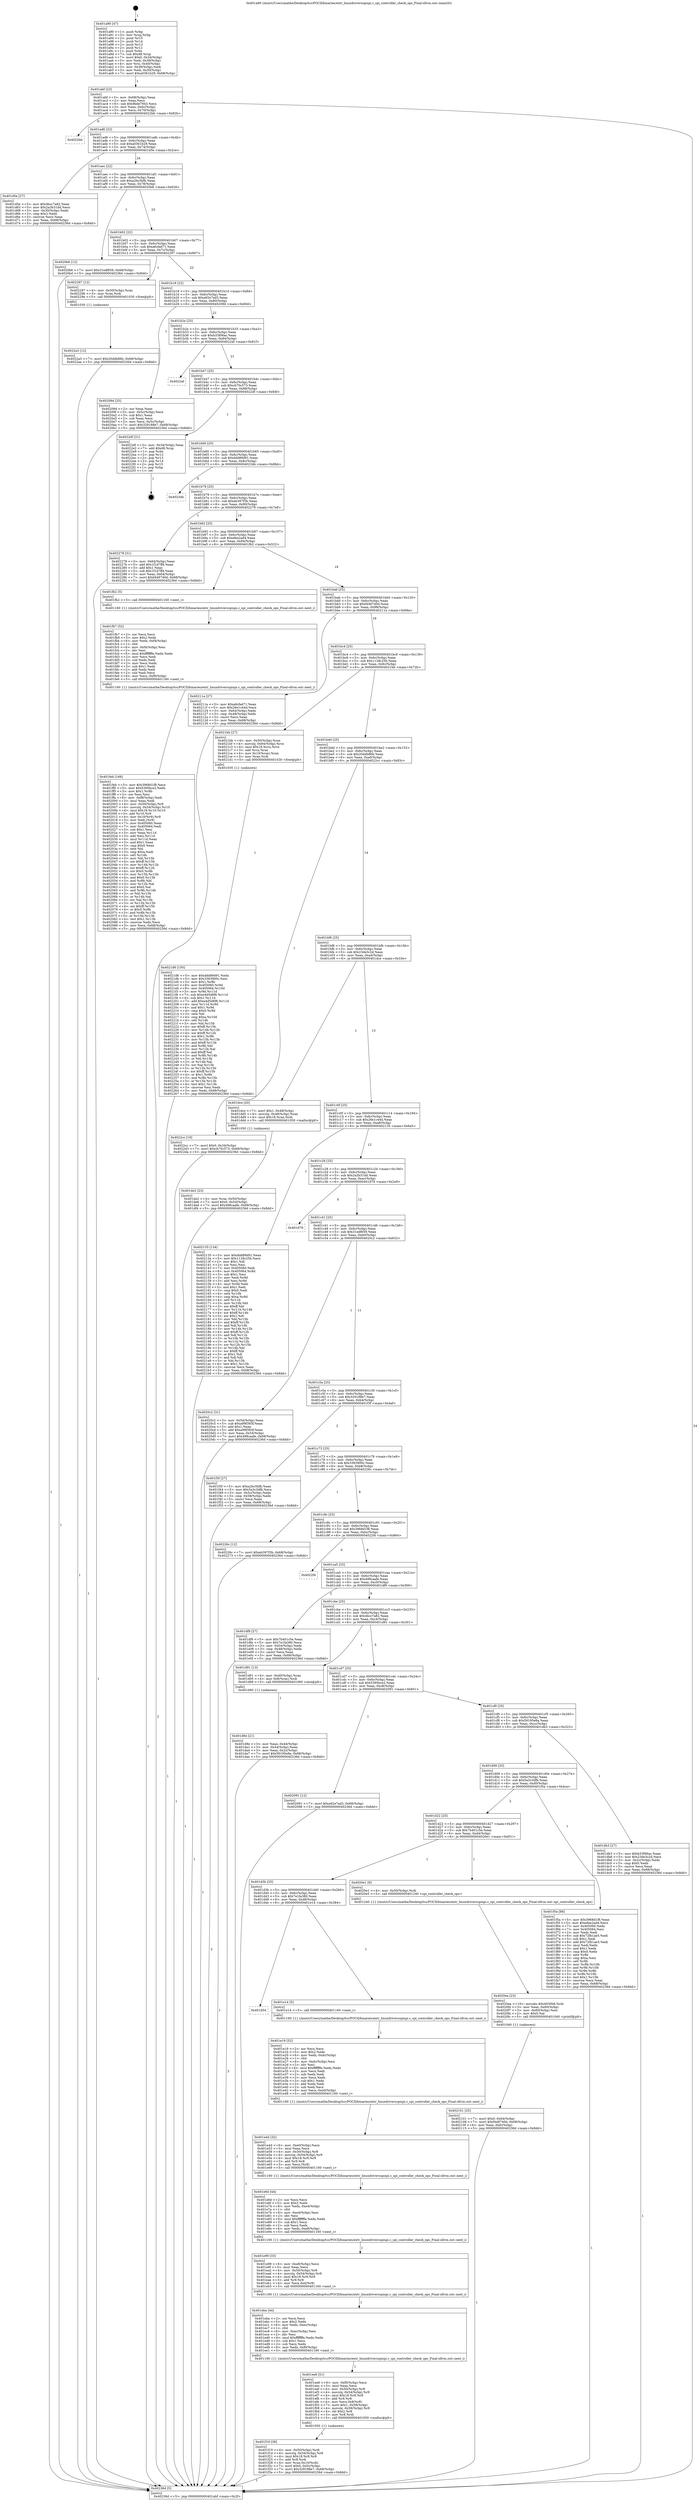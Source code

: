 digraph "0x401a90" {
  label = "0x401a90 (/mnt/c/Users/mathe/Desktop/tcc/POCII/binaries/extr_linuxdriversspispi.c_spi_controller_check_ops_Final-ollvm.out::main(0))"
  labelloc = "t"
  node[shape=record]

  Entry [label="",width=0.3,height=0.3,shape=circle,fillcolor=black,style=filled]
  "0x401abf" [label="{
     0x401abf [23]\l
     | [instrs]\l
     &nbsp;&nbsp;0x401abf \<+3\>: mov -0x68(%rbp),%eax\l
     &nbsp;&nbsp;0x401ac2 \<+2\>: mov %eax,%ecx\l
     &nbsp;&nbsp;0x401ac4 \<+6\>: sub $0x9bde7943,%ecx\l
     &nbsp;&nbsp;0x401aca \<+3\>: mov %eax,-0x6c(%rbp)\l
     &nbsp;&nbsp;0x401acd \<+3\>: mov %ecx,-0x70(%rbp)\l
     &nbsp;&nbsp;0x401ad0 \<+6\>: je 00000000004022bb \<main+0x82b\>\l
  }"]
  "0x4022bb" [label="{
     0x4022bb\l
  }", style=dashed]
  "0x401ad6" [label="{
     0x401ad6 [22]\l
     | [instrs]\l
     &nbsp;&nbsp;0x401ad6 \<+5\>: jmp 0000000000401adb \<main+0x4b\>\l
     &nbsp;&nbsp;0x401adb \<+3\>: mov -0x6c(%rbp),%eax\l
     &nbsp;&nbsp;0x401ade \<+5\>: sub $0xa0361b29,%eax\l
     &nbsp;&nbsp;0x401ae3 \<+3\>: mov %eax,-0x74(%rbp)\l
     &nbsp;&nbsp;0x401ae6 \<+6\>: je 0000000000401d5e \<main+0x2ce\>\l
  }"]
  Exit [label="",width=0.3,height=0.3,shape=circle,fillcolor=black,style=filled,peripheries=2]
  "0x401d5e" [label="{
     0x401d5e [27]\l
     | [instrs]\l
     &nbsp;&nbsp;0x401d5e \<+5\>: mov $0x4bcc7a82,%eax\l
     &nbsp;&nbsp;0x401d63 \<+5\>: mov $0x2a3b31dd,%ecx\l
     &nbsp;&nbsp;0x401d68 \<+3\>: mov -0x30(%rbp),%edx\l
     &nbsp;&nbsp;0x401d6b \<+3\>: cmp $0x2,%edx\l
     &nbsp;&nbsp;0x401d6e \<+3\>: cmovne %ecx,%eax\l
     &nbsp;&nbsp;0x401d71 \<+3\>: mov %eax,-0x68(%rbp)\l
     &nbsp;&nbsp;0x401d74 \<+5\>: jmp 000000000040236d \<main+0x8dd\>\l
  }"]
  "0x401aec" [label="{
     0x401aec [22]\l
     | [instrs]\l
     &nbsp;&nbsp;0x401aec \<+5\>: jmp 0000000000401af1 \<main+0x61\>\l
     &nbsp;&nbsp;0x401af1 \<+3\>: mov -0x6c(%rbp),%eax\l
     &nbsp;&nbsp;0x401af4 \<+5\>: sub $0xa2bc5bfb,%eax\l
     &nbsp;&nbsp;0x401af9 \<+3\>: mov %eax,-0x78(%rbp)\l
     &nbsp;&nbsp;0x401afc \<+6\>: je 00000000004020b6 \<main+0x626\>\l
  }"]
  "0x40236d" [label="{
     0x40236d [5]\l
     | [instrs]\l
     &nbsp;&nbsp;0x40236d \<+5\>: jmp 0000000000401abf \<main+0x2f\>\l
  }"]
  "0x401a90" [label="{
     0x401a90 [47]\l
     | [instrs]\l
     &nbsp;&nbsp;0x401a90 \<+1\>: push %rbp\l
     &nbsp;&nbsp;0x401a91 \<+3\>: mov %rsp,%rbp\l
     &nbsp;&nbsp;0x401a94 \<+2\>: push %r15\l
     &nbsp;&nbsp;0x401a96 \<+2\>: push %r14\l
     &nbsp;&nbsp;0x401a98 \<+2\>: push %r13\l
     &nbsp;&nbsp;0x401a9a \<+2\>: push %r12\l
     &nbsp;&nbsp;0x401a9c \<+1\>: push %rbx\l
     &nbsp;&nbsp;0x401a9d \<+7\>: sub $0xd8,%rsp\l
     &nbsp;&nbsp;0x401aa4 \<+7\>: movl $0x0,-0x34(%rbp)\l
     &nbsp;&nbsp;0x401aab \<+3\>: mov %edi,-0x38(%rbp)\l
     &nbsp;&nbsp;0x401aae \<+4\>: mov %rsi,-0x40(%rbp)\l
     &nbsp;&nbsp;0x401ab2 \<+3\>: mov -0x38(%rbp),%edi\l
     &nbsp;&nbsp;0x401ab5 \<+3\>: mov %edi,-0x30(%rbp)\l
     &nbsp;&nbsp;0x401ab8 \<+7\>: movl $0xa0361b29,-0x68(%rbp)\l
  }"]
  "0x4022a3" [label="{
     0x4022a3 [12]\l
     | [instrs]\l
     &nbsp;&nbsp;0x4022a3 \<+7\>: movl $0x20ddb86b,-0x68(%rbp)\l
     &nbsp;&nbsp;0x4022aa \<+5\>: jmp 000000000040236d \<main+0x8dd\>\l
  }"]
  "0x4020b6" [label="{
     0x4020b6 [12]\l
     | [instrs]\l
     &nbsp;&nbsp;0x4020b6 \<+7\>: movl $0x31edf659,-0x68(%rbp)\l
     &nbsp;&nbsp;0x4020bd \<+5\>: jmp 000000000040236d \<main+0x8dd\>\l
  }"]
  "0x401b02" [label="{
     0x401b02 [22]\l
     | [instrs]\l
     &nbsp;&nbsp;0x401b02 \<+5\>: jmp 0000000000401b07 \<main+0x77\>\l
     &nbsp;&nbsp;0x401b07 \<+3\>: mov -0x6c(%rbp),%eax\l
     &nbsp;&nbsp;0x401b0a \<+5\>: sub $0xa6cfad71,%eax\l
     &nbsp;&nbsp;0x401b0f \<+3\>: mov %eax,-0x7c(%rbp)\l
     &nbsp;&nbsp;0x401b12 \<+6\>: je 0000000000402297 \<main+0x807\>\l
  }"]
  "0x4021d6" [label="{
     0x4021d6 [150]\l
     | [instrs]\l
     &nbsp;&nbsp;0x4021d6 \<+5\>: mov $0xddd89d91,%edx\l
     &nbsp;&nbsp;0x4021db \<+5\>: mov $0x3363900c,%esi\l
     &nbsp;&nbsp;0x4021e0 \<+3\>: mov $0x1,%r8b\l
     &nbsp;&nbsp;0x4021e3 \<+8\>: mov 0x405060,%r9d\l
     &nbsp;&nbsp;0x4021eb \<+8\>: mov 0x405064,%r10d\l
     &nbsp;&nbsp;0x4021f3 \<+3\>: mov %r9d,%r11d\l
     &nbsp;&nbsp;0x4021f6 \<+7\>: sub $0xe4d5d6f6,%r11d\l
     &nbsp;&nbsp;0x4021fd \<+4\>: sub $0x1,%r11d\l
     &nbsp;&nbsp;0x402201 \<+7\>: add $0xe4d5d6f6,%r11d\l
     &nbsp;&nbsp;0x402208 \<+4\>: imul %r11d,%r9d\l
     &nbsp;&nbsp;0x40220c \<+4\>: and $0x1,%r9d\l
     &nbsp;&nbsp;0x402210 \<+4\>: cmp $0x0,%r9d\l
     &nbsp;&nbsp;0x402214 \<+3\>: sete %bl\l
     &nbsp;&nbsp;0x402217 \<+4\>: cmp $0xa,%r10d\l
     &nbsp;&nbsp;0x40221b \<+4\>: setl %r14b\l
     &nbsp;&nbsp;0x40221f \<+3\>: mov %bl,%r15b\l
     &nbsp;&nbsp;0x402222 \<+4\>: xor $0xff,%r15b\l
     &nbsp;&nbsp;0x402226 \<+3\>: mov %r14b,%r12b\l
     &nbsp;&nbsp;0x402229 \<+4\>: xor $0xff,%r12b\l
     &nbsp;&nbsp;0x40222d \<+4\>: xor $0x1,%r8b\l
     &nbsp;&nbsp;0x402231 \<+3\>: mov %r15b,%r13b\l
     &nbsp;&nbsp;0x402234 \<+4\>: and $0xff,%r13b\l
     &nbsp;&nbsp;0x402238 \<+3\>: and %r8b,%bl\l
     &nbsp;&nbsp;0x40223b \<+3\>: mov %r12b,%al\l
     &nbsp;&nbsp;0x40223e \<+2\>: and $0xff,%al\l
     &nbsp;&nbsp;0x402240 \<+3\>: and %r8b,%r14b\l
     &nbsp;&nbsp;0x402243 \<+3\>: or %bl,%r13b\l
     &nbsp;&nbsp;0x402246 \<+3\>: or %r14b,%al\l
     &nbsp;&nbsp;0x402249 \<+3\>: xor %al,%r13b\l
     &nbsp;&nbsp;0x40224c \<+3\>: or %r12b,%r15b\l
     &nbsp;&nbsp;0x40224f \<+4\>: xor $0xff,%r15b\l
     &nbsp;&nbsp;0x402253 \<+4\>: or $0x1,%r8b\l
     &nbsp;&nbsp;0x402257 \<+3\>: and %r8b,%r15b\l
     &nbsp;&nbsp;0x40225a \<+3\>: or %r15b,%r13b\l
     &nbsp;&nbsp;0x40225d \<+4\>: test $0x1,%r13b\l
     &nbsp;&nbsp;0x402261 \<+3\>: cmovne %esi,%edx\l
     &nbsp;&nbsp;0x402264 \<+3\>: mov %edx,-0x68(%rbp)\l
     &nbsp;&nbsp;0x402267 \<+5\>: jmp 000000000040236d \<main+0x8dd\>\l
  }"]
  "0x402297" [label="{
     0x402297 [12]\l
     | [instrs]\l
     &nbsp;&nbsp;0x402297 \<+4\>: mov -0x50(%rbp),%rax\l
     &nbsp;&nbsp;0x40229b \<+3\>: mov %rax,%rdi\l
     &nbsp;&nbsp;0x40229e \<+5\>: call 0000000000401030 \<free@plt\>\l
     | [calls]\l
     &nbsp;&nbsp;0x401030 \{1\} (unknown)\l
  }"]
  "0x401b18" [label="{
     0x401b18 [22]\l
     | [instrs]\l
     &nbsp;&nbsp;0x401b18 \<+5\>: jmp 0000000000401b1d \<main+0x8d\>\l
     &nbsp;&nbsp;0x401b1d \<+3\>: mov -0x6c(%rbp),%eax\l
     &nbsp;&nbsp;0x401b20 \<+5\>: sub $0xa92e7ad3,%eax\l
     &nbsp;&nbsp;0x401b25 \<+3\>: mov %eax,-0x80(%rbp)\l
     &nbsp;&nbsp;0x401b28 \<+6\>: je 000000000040209d \<main+0x60d\>\l
  }"]
  "0x402101" [label="{
     0x402101 [25]\l
     | [instrs]\l
     &nbsp;&nbsp;0x402101 \<+7\>: movl $0x0,-0x64(%rbp)\l
     &nbsp;&nbsp;0x402108 \<+7\>: movl $0xf448740d,-0x68(%rbp)\l
     &nbsp;&nbsp;0x40210f \<+6\>: mov %eax,-0xfc(%rbp)\l
     &nbsp;&nbsp;0x402115 \<+5\>: jmp 000000000040236d \<main+0x8dd\>\l
  }"]
  "0x40209d" [label="{
     0x40209d [25]\l
     | [instrs]\l
     &nbsp;&nbsp;0x40209d \<+2\>: xor %eax,%eax\l
     &nbsp;&nbsp;0x40209f \<+3\>: mov -0x5c(%rbp),%ecx\l
     &nbsp;&nbsp;0x4020a2 \<+3\>: sub $0x1,%eax\l
     &nbsp;&nbsp;0x4020a5 \<+2\>: sub %eax,%ecx\l
     &nbsp;&nbsp;0x4020a7 \<+3\>: mov %ecx,-0x5c(%rbp)\l
     &nbsp;&nbsp;0x4020aa \<+7\>: movl $0x329188e7,-0x68(%rbp)\l
     &nbsp;&nbsp;0x4020b1 \<+5\>: jmp 000000000040236d \<main+0x8dd\>\l
  }"]
  "0x401b2e" [label="{
     0x401b2e [25]\l
     | [instrs]\l
     &nbsp;&nbsp;0x401b2e \<+5\>: jmp 0000000000401b33 \<main+0xa3\>\l
     &nbsp;&nbsp;0x401b33 \<+3\>: mov -0x6c(%rbp),%eax\l
     &nbsp;&nbsp;0x401b36 \<+5\>: sub $0xb33f06ac,%eax\l
     &nbsp;&nbsp;0x401b3b \<+6\>: mov %eax,-0x84(%rbp)\l
     &nbsp;&nbsp;0x401b41 \<+6\>: je 00000000004022af \<main+0x81f\>\l
  }"]
  "0x4020ea" [label="{
     0x4020ea [23]\l
     | [instrs]\l
     &nbsp;&nbsp;0x4020ea \<+10\>: movabs $0x4030b6,%rdi\l
     &nbsp;&nbsp;0x4020f4 \<+3\>: mov %eax,-0x60(%rbp)\l
     &nbsp;&nbsp;0x4020f7 \<+3\>: mov -0x60(%rbp),%esi\l
     &nbsp;&nbsp;0x4020fa \<+2\>: mov $0x0,%al\l
     &nbsp;&nbsp;0x4020fc \<+5\>: call 0000000000401040 \<printf@plt\>\l
     | [calls]\l
     &nbsp;&nbsp;0x401040 \{1\} (unknown)\l
  }"]
  "0x4022af" [label="{
     0x4022af\l
  }", style=dashed]
  "0x401b47" [label="{
     0x401b47 [25]\l
     | [instrs]\l
     &nbsp;&nbsp;0x401b47 \<+5\>: jmp 0000000000401b4c \<main+0xbc\>\l
     &nbsp;&nbsp;0x401b4c \<+3\>: mov -0x6c(%rbp),%eax\l
     &nbsp;&nbsp;0x401b4f \<+5\>: sub $0xcb70c573,%eax\l
     &nbsp;&nbsp;0x401b54 \<+6\>: mov %eax,-0x88(%rbp)\l
     &nbsp;&nbsp;0x401b5a \<+6\>: je 00000000004022df \<main+0x84f\>\l
  }"]
  "0x401feb" [label="{
     0x401feb [166]\l
     | [instrs]\l
     &nbsp;&nbsp;0x401feb \<+5\>: mov $0x3968d1f8,%ecx\l
     &nbsp;&nbsp;0x401ff0 \<+5\>: mov $0x5395bce2,%edx\l
     &nbsp;&nbsp;0x401ff5 \<+3\>: mov $0x1,%r8b\l
     &nbsp;&nbsp;0x401ff8 \<+2\>: xor %esi,%esi\l
     &nbsp;&nbsp;0x401ffa \<+6\>: mov -0xf8(%rbp),%edi\l
     &nbsp;&nbsp;0x402000 \<+3\>: imul %eax,%edi\l
     &nbsp;&nbsp;0x402003 \<+4\>: mov -0x50(%rbp),%r9\l
     &nbsp;&nbsp;0x402007 \<+4\>: movslq -0x54(%rbp),%r10\l
     &nbsp;&nbsp;0x40200b \<+4\>: imul $0x18,%r10,%r10\l
     &nbsp;&nbsp;0x40200f \<+3\>: add %r10,%r9\l
     &nbsp;&nbsp;0x402012 \<+4\>: mov 0x10(%r9),%r9\l
     &nbsp;&nbsp;0x402016 \<+3\>: mov %edi,(%r9)\l
     &nbsp;&nbsp;0x402019 \<+7\>: mov 0x405060,%eax\l
     &nbsp;&nbsp;0x402020 \<+7\>: mov 0x405064,%edi\l
     &nbsp;&nbsp;0x402027 \<+3\>: sub $0x1,%esi\l
     &nbsp;&nbsp;0x40202a \<+3\>: mov %eax,%r11d\l
     &nbsp;&nbsp;0x40202d \<+3\>: add %esi,%r11d\l
     &nbsp;&nbsp;0x402030 \<+4\>: imul %r11d,%eax\l
     &nbsp;&nbsp;0x402034 \<+3\>: and $0x1,%eax\l
     &nbsp;&nbsp;0x402037 \<+3\>: cmp $0x0,%eax\l
     &nbsp;&nbsp;0x40203a \<+3\>: sete %bl\l
     &nbsp;&nbsp;0x40203d \<+3\>: cmp $0xa,%edi\l
     &nbsp;&nbsp;0x402040 \<+4\>: setl %r14b\l
     &nbsp;&nbsp;0x402044 \<+3\>: mov %bl,%r15b\l
     &nbsp;&nbsp;0x402047 \<+4\>: xor $0xff,%r15b\l
     &nbsp;&nbsp;0x40204b \<+3\>: mov %r14b,%r12b\l
     &nbsp;&nbsp;0x40204e \<+4\>: xor $0xff,%r12b\l
     &nbsp;&nbsp;0x402052 \<+4\>: xor $0x0,%r8b\l
     &nbsp;&nbsp;0x402056 \<+3\>: mov %r15b,%r13b\l
     &nbsp;&nbsp;0x402059 \<+4\>: and $0x0,%r13b\l
     &nbsp;&nbsp;0x40205d \<+3\>: and %r8b,%bl\l
     &nbsp;&nbsp;0x402060 \<+3\>: mov %r12b,%al\l
     &nbsp;&nbsp;0x402063 \<+2\>: and $0x0,%al\l
     &nbsp;&nbsp;0x402065 \<+3\>: and %r8b,%r14b\l
     &nbsp;&nbsp;0x402068 \<+3\>: or %bl,%r13b\l
     &nbsp;&nbsp;0x40206b \<+3\>: or %r14b,%al\l
     &nbsp;&nbsp;0x40206e \<+3\>: xor %al,%r13b\l
     &nbsp;&nbsp;0x402071 \<+3\>: or %r12b,%r15b\l
     &nbsp;&nbsp;0x402074 \<+4\>: xor $0xff,%r15b\l
     &nbsp;&nbsp;0x402078 \<+4\>: or $0x0,%r8b\l
     &nbsp;&nbsp;0x40207c \<+3\>: and %r8b,%r15b\l
     &nbsp;&nbsp;0x40207f \<+3\>: or %r15b,%r13b\l
     &nbsp;&nbsp;0x402082 \<+4\>: test $0x1,%r13b\l
     &nbsp;&nbsp;0x402086 \<+3\>: cmovne %edx,%ecx\l
     &nbsp;&nbsp;0x402089 \<+3\>: mov %ecx,-0x68(%rbp)\l
     &nbsp;&nbsp;0x40208c \<+5\>: jmp 000000000040236d \<main+0x8dd\>\l
  }"]
  "0x4022df" [label="{
     0x4022df [21]\l
     | [instrs]\l
     &nbsp;&nbsp;0x4022df \<+3\>: mov -0x34(%rbp),%eax\l
     &nbsp;&nbsp;0x4022e2 \<+7\>: add $0xd8,%rsp\l
     &nbsp;&nbsp;0x4022e9 \<+1\>: pop %rbx\l
     &nbsp;&nbsp;0x4022ea \<+2\>: pop %r12\l
     &nbsp;&nbsp;0x4022ec \<+2\>: pop %r13\l
     &nbsp;&nbsp;0x4022ee \<+2\>: pop %r14\l
     &nbsp;&nbsp;0x4022f0 \<+2\>: pop %r15\l
     &nbsp;&nbsp;0x4022f2 \<+1\>: pop %rbp\l
     &nbsp;&nbsp;0x4022f3 \<+1\>: ret\l
  }"]
  "0x401b60" [label="{
     0x401b60 [25]\l
     | [instrs]\l
     &nbsp;&nbsp;0x401b60 \<+5\>: jmp 0000000000401b65 \<main+0xd5\>\l
     &nbsp;&nbsp;0x401b65 \<+3\>: mov -0x6c(%rbp),%eax\l
     &nbsp;&nbsp;0x401b68 \<+5\>: sub $0xddd89d91,%eax\l
     &nbsp;&nbsp;0x401b6d \<+6\>: mov %eax,-0x8c(%rbp)\l
     &nbsp;&nbsp;0x401b73 \<+6\>: je 000000000040234b \<main+0x8bb\>\l
  }"]
  "0x401fb7" [label="{
     0x401fb7 [52]\l
     | [instrs]\l
     &nbsp;&nbsp;0x401fb7 \<+2\>: xor %ecx,%ecx\l
     &nbsp;&nbsp;0x401fb9 \<+5\>: mov $0x2,%edx\l
     &nbsp;&nbsp;0x401fbe \<+6\>: mov %edx,-0xf4(%rbp)\l
     &nbsp;&nbsp;0x401fc4 \<+1\>: cltd\l
     &nbsp;&nbsp;0x401fc5 \<+6\>: mov -0xf4(%rbp),%esi\l
     &nbsp;&nbsp;0x401fcb \<+2\>: idiv %esi\l
     &nbsp;&nbsp;0x401fcd \<+6\>: imul $0xfffffffe,%edx,%edx\l
     &nbsp;&nbsp;0x401fd3 \<+2\>: mov %ecx,%edi\l
     &nbsp;&nbsp;0x401fd5 \<+2\>: sub %edx,%edi\l
     &nbsp;&nbsp;0x401fd7 \<+2\>: mov %ecx,%edx\l
     &nbsp;&nbsp;0x401fd9 \<+3\>: sub $0x1,%edx\l
     &nbsp;&nbsp;0x401fdc \<+2\>: add %edx,%edi\l
     &nbsp;&nbsp;0x401fde \<+2\>: sub %edi,%ecx\l
     &nbsp;&nbsp;0x401fe0 \<+6\>: mov %ecx,-0xf8(%rbp)\l
     &nbsp;&nbsp;0x401fe6 \<+5\>: call 0000000000401160 \<next_i\>\l
     | [calls]\l
     &nbsp;&nbsp;0x401160 \{1\} (/mnt/c/Users/mathe/Desktop/tcc/POCII/binaries/extr_linuxdriversspispi.c_spi_controller_check_ops_Final-ollvm.out::next_i)\l
  }"]
  "0x40234b" [label="{
     0x40234b\l
  }", style=dashed]
  "0x401b79" [label="{
     0x401b79 [25]\l
     | [instrs]\l
     &nbsp;&nbsp;0x401b79 \<+5\>: jmp 0000000000401b7e \<main+0xee\>\l
     &nbsp;&nbsp;0x401b7e \<+3\>: mov -0x6c(%rbp),%eax\l
     &nbsp;&nbsp;0x401b81 \<+5\>: sub $0xeb397f3b,%eax\l
     &nbsp;&nbsp;0x401b86 \<+6\>: mov %eax,-0x90(%rbp)\l
     &nbsp;&nbsp;0x401b8c \<+6\>: je 0000000000402278 \<main+0x7e8\>\l
  }"]
  "0x401f19" [label="{
     0x401f19 [38]\l
     | [instrs]\l
     &nbsp;&nbsp;0x401f19 \<+4\>: mov -0x50(%rbp),%rdi\l
     &nbsp;&nbsp;0x401f1d \<+4\>: movslq -0x54(%rbp),%r8\l
     &nbsp;&nbsp;0x401f21 \<+4\>: imul $0x18,%r8,%r8\l
     &nbsp;&nbsp;0x401f25 \<+3\>: add %r8,%rdi\l
     &nbsp;&nbsp;0x401f28 \<+4\>: mov %rax,0x10(%rdi)\l
     &nbsp;&nbsp;0x401f2c \<+7\>: movl $0x0,-0x5c(%rbp)\l
     &nbsp;&nbsp;0x401f33 \<+7\>: movl $0x329188e7,-0x68(%rbp)\l
     &nbsp;&nbsp;0x401f3a \<+5\>: jmp 000000000040236d \<main+0x8dd\>\l
  }"]
  "0x402278" [label="{
     0x402278 [31]\l
     | [instrs]\l
     &nbsp;&nbsp;0x402278 \<+3\>: mov -0x64(%rbp),%eax\l
     &nbsp;&nbsp;0x40227b \<+5\>: add $0x1f1d7ff4,%eax\l
     &nbsp;&nbsp;0x402280 \<+3\>: add $0x1,%eax\l
     &nbsp;&nbsp;0x402283 \<+5\>: sub $0x1f1d7ff4,%eax\l
     &nbsp;&nbsp;0x402288 \<+3\>: mov %eax,-0x64(%rbp)\l
     &nbsp;&nbsp;0x40228b \<+7\>: movl $0xf448740d,-0x68(%rbp)\l
     &nbsp;&nbsp;0x402292 \<+5\>: jmp 000000000040236d \<main+0x8dd\>\l
  }"]
  "0x401b92" [label="{
     0x401b92 [25]\l
     | [instrs]\l
     &nbsp;&nbsp;0x401b92 \<+5\>: jmp 0000000000401b97 \<main+0x107\>\l
     &nbsp;&nbsp;0x401b97 \<+3\>: mov -0x6c(%rbp),%eax\l
     &nbsp;&nbsp;0x401b9a \<+5\>: sub $0xefee2ad4,%eax\l
     &nbsp;&nbsp;0x401b9f \<+6\>: mov %eax,-0x94(%rbp)\l
     &nbsp;&nbsp;0x401ba5 \<+6\>: je 0000000000401fb2 \<main+0x522\>\l
  }"]
  "0x401ee6" [label="{
     0x401ee6 [51]\l
     | [instrs]\l
     &nbsp;&nbsp;0x401ee6 \<+6\>: mov -0xf0(%rbp),%ecx\l
     &nbsp;&nbsp;0x401eec \<+3\>: imul %eax,%ecx\l
     &nbsp;&nbsp;0x401eef \<+4\>: mov -0x50(%rbp),%r8\l
     &nbsp;&nbsp;0x401ef3 \<+4\>: movslq -0x54(%rbp),%r9\l
     &nbsp;&nbsp;0x401ef7 \<+4\>: imul $0x18,%r9,%r9\l
     &nbsp;&nbsp;0x401efb \<+3\>: add %r9,%r8\l
     &nbsp;&nbsp;0x401efe \<+4\>: mov %ecx,0x8(%r8)\l
     &nbsp;&nbsp;0x401f02 \<+7\>: movl $0x1,-0x58(%rbp)\l
     &nbsp;&nbsp;0x401f09 \<+4\>: movslq -0x58(%rbp),%r8\l
     &nbsp;&nbsp;0x401f0d \<+4\>: shl $0x2,%r8\l
     &nbsp;&nbsp;0x401f11 \<+3\>: mov %r8,%rdi\l
     &nbsp;&nbsp;0x401f14 \<+5\>: call 0000000000401050 \<malloc@plt\>\l
     | [calls]\l
     &nbsp;&nbsp;0x401050 \{1\} (unknown)\l
  }"]
  "0x401fb2" [label="{
     0x401fb2 [5]\l
     | [instrs]\l
     &nbsp;&nbsp;0x401fb2 \<+5\>: call 0000000000401160 \<next_i\>\l
     | [calls]\l
     &nbsp;&nbsp;0x401160 \{1\} (/mnt/c/Users/mathe/Desktop/tcc/POCII/binaries/extr_linuxdriversspispi.c_spi_controller_check_ops_Final-ollvm.out::next_i)\l
  }"]
  "0x401bab" [label="{
     0x401bab [25]\l
     | [instrs]\l
     &nbsp;&nbsp;0x401bab \<+5\>: jmp 0000000000401bb0 \<main+0x120\>\l
     &nbsp;&nbsp;0x401bb0 \<+3\>: mov -0x6c(%rbp),%eax\l
     &nbsp;&nbsp;0x401bb3 \<+5\>: sub $0xf448740d,%eax\l
     &nbsp;&nbsp;0x401bb8 \<+6\>: mov %eax,-0x98(%rbp)\l
     &nbsp;&nbsp;0x401bbe \<+6\>: je 000000000040211a \<main+0x68a\>\l
  }"]
  "0x401eba" [label="{
     0x401eba [44]\l
     | [instrs]\l
     &nbsp;&nbsp;0x401eba \<+2\>: xor %ecx,%ecx\l
     &nbsp;&nbsp;0x401ebc \<+5\>: mov $0x2,%edx\l
     &nbsp;&nbsp;0x401ec1 \<+6\>: mov %edx,-0xec(%rbp)\l
     &nbsp;&nbsp;0x401ec7 \<+1\>: cltd\l
     &nbsp;&nbsp;0x401ec8 \<+6\>: mov -0xec(%rbp),%esi\l
     &nbsp;&nbsp;0x401ece \<+2\>: idiv %esi\l
     &nbsp;&nbsp;0x401ed0 \<+6\>: imul $0xfffffffe,%edx,%edx\l
     &nbsp;&nbsp;0x401ed6 \<+3\>: sub $0x1,%ecx\l
     &nbsp;&nbsp;0x401ed9 \<+2\>: sub %ecx,%edx\l
     &nbsp;&nbsp;0x401edb \<+6\>: mov %edx,-0xf0(%rbp)\l
     &nbsp;&nbsp;0x401ee1 \<+5\>: call 0000000000401160 \<next_i\>\l
     | [calls]\l
     &nbsp;&nbsp;0x401160 \{1\} (/mnt/c/Users/mathe/Desktop/tcc/POCII/binaries/extr_linuxdriversspispi.c_spi_controller_check_ops_Final-ollvm.out::next_i)\l
  }"]
  "0x40211a" [label="{
     0x40211a [27]\l
     | [instrs]\l
     &nbsp;&nbsp;0x40211a \<+5\>: mov $0xa6cfad71,%eax\l
     &nbsp;&nbsp;0x40211f \<+5\>: mov $0x26e1c44d,%ecx\l
     &nbsp;&nbsp;0x402124 \<+3\>: mov -0x64(%rbp),%edx\l
     &nbsp;&nbsp;0x402127 \<+3\>: cmp -0x48(%rbp),%edx\l
     &nbsp;&nbsp;0x40212a \<+3\>: cmovl %ecx,%eax\l
     &nbsp;&nbsp;0x40212d \<+3\>: mov %eax,-0x68(%rbp)\l
     &nbsp;&nbsp;0x402130 \<+5\>: jmp 000000000040236d \<main+0x8dd\>\l
  }"]
  "0x401bc4" [label="{
     0x401bc4 [25]\l
     | [instrs]\l
     &nbsp;&nbsp;0x401bc4 \<+5\>: jmp 0000000000401bc9 \<main+0x139\>\l
     &nbsp;&nbsp;0x401bc9 \<+3\>: mov -0x6c(%rbp),%eax\l
     &nbsp;&nbsp;0x401bcc \<+5\>: sub $0x1128c25b,%eax\l
     &nbsp;&nbsp;0x401bd1 \<+6\>: mov %eax,-0x9c(%rbp)\l
     &nbsp;&nbsp;0x401bd7 \<+6\>: je 00000000004021bb \<main+0x72b\>\l
  }"]
  "0x401e99" [label="{
     0x401e99 [33]\l
     | [instrs]\l
     &nbsp;&nbsp;0x401e99 \<+6\>: mov -0xe8(%rbp),%ecx\l
     &nbsp;&nbsp;0x401e9f \<+3\>: imul %eax,%ecx\l
     &nbsp;&nbsp;0x401ea2 \<+4\>: mov -0x50(%rbp),%r8\l
     &nbsp;&nbsp;0x401ea6 \<+4\>: movslq -0x54(%rbp),%r9\l
     &nbsp;&nbsp;0x401eaa \<+4\>: imul $0x18,%r9,%r9\l
     &nbsp;&nbsp;0x401eae \<+3\>: add %r9,%r8\l
     &nbsp;&nbsp;0x401eb1 \<+4\>: mov %ecx,0x4(%r8)\l
     &nbsp;&nbsp;0x401eb5 \<+5\>: call 0000000000401160 \<next_i\>\l
     | [calls]\l
     &nbsp;&nbsp;0x401160 \{1\} (/mnt/c/Users/mathe/Desktop/tcc/POCII/binaries/extr_linuxdriversspispi.c_spi_controller_check_ops_Final-ollvm.out::next_i)\l
  }"]
  "0x4021bb" [label="{
     0x4021bb [27]\l
     | [instrs]\l
     &nbsp;&nbsp;0x4021bb \<+4\>: mov -0x50(%rbp),%rax\l
     &nbsp;&nbsp;0x4021bf \<+4\>: movslq -0x64(%rbp),%rcx\l
     &nbsp;&nbsp;0x4021c3 \<+4\>: imul $0x18,%rcx,%rcx\l
     &nbsp;&nbsp;0x4021c7 \<+3\>: add %rcx,%rax\l
     &nbsp;&nbsp;0x4021ca \<+4\>: mov 0x10(%rax),%rax\l
     &nbsp;&nbsp;0x4021ce \<+3\>: mov %rax,%rdi\l
     &nbsp;&nbsp;0x4021d1 \<+5\>: call 0000000000401030 \<free@plt\>\l
     | [calls]\l
     &nbsp;&nbsp;0x401030 \{1\} (unknown)\l
  }"]
  "0x401bdd" [label="{
     0x401bdd [25]\l
     | [instrs]\l
     &nbsp;&nbsp;0x401bdd \<+5\>: jmp 0000000000401be2 \<main+0x152\>\l
     &nbsp;&nbsp;0x401be2 \<+3\>: mov -0x6c(%rbp),%eax\l
     &nbsp;&nbsp;0x401be5 \<+5\>: sub $0x20ddb86b,%eax\l
     &nbsp;&nbsp;0x401bea \<+6\>: mov %eax,-0xa0(%rbp)\l
     &nbsp;&nbsp;0x401bf0 \<+6\>: je 00000000004022cc \<main+0x83c\>\l
  }"]
  "0x401e6d" [label="{
     0x401e6d [44]\l
     | [instrs]\l
     &nbsp;&nbsp;0x401e6d \<+2\>: xor %ecx,%ecx\l
     &nbsp;&nbsp;0x401e6f \<+5\>: mov $0x2,%edx\l
     &nbsp;&nbsp;0x401e74 \<+6\>: mov %edx,-0xe4(%rbp)\l
     &nbsp;&nbsp;0x401e7a \<+1\>: cltd\l
     &nbsp;&nbsp;0x401e7b \<+6\>: mov -0xe4(%rbp),%esi\l
     &nbsp;&nbsp;0x401e81 \<+2\>: idiv %esi\l
     &nbsp;&nbsp;0x401e83 \<+6\>: imul $0xfffffffe,%edx,%edx\l
     &nbsp;&nbsp;0x401e89 \<+3\>: sub $0x1,%ecx\l
     &nbsp;&nbsp;0x401e8c \<+2\>: sub %ecx,%edx\l
     &nbsp;&nbsp;0x401e8e \<+6\>: mov %edx,-0xe8(%rbp)\l
     &nbsp;&nbsp;0x401e94 \<+5\>: call 0000000000401160 \<next_i\>\l
     | [calls]\l
     &nbsp;&nbsp;0x401160 \{1\} (/mnt/c/Users/mathe/Desktop/tcc/POCII/binaries/extr_linuxdriversspispi.c_spi_controller_check_ops_Final-ollvm.out::next_i)\l
  }"]
  "0x4022cc" [label="{
     0x4022cc [19]\l
     | [instrs]\l
     &nbsp;&nbsp;0x4022cc \<+7\>: movl $0x0,-0x34(%rbp)\l
     &nbsp;&nbsp;0x4022d3 \<+7\>: movl $0xcb70c573,-0x68(%rbp)\l
     &nbsp;&nbsp;0x4022da \<+5\>: jmp 000000000040236d \<main+0x8dd\>\l
  }"]
  "0x401bf6" [label="{
     0x401bf6 [25]\l
     | [instrs]\l
     &nbsp;&nbsp;0x401bf6 \<+5\>: jmp 0000000000401bfb \<main+0x16b\>\l
     &nbsp;&nbsp;0x401bfb \<+3\>: mov -0x6c(%rbp),%eax\l
     &nbsp;&nbsp;0x401bfe \<+5\>: sub $0x23de3c2d,%eax\l
     &nbsp;&nbsp;0x401c03 \<+6\>: mov %eax,-0xa4(%rbp)\l
     &nbsp;&nbsp;0x401c09 \<+6\>: je 0000000000401dce \<main+0x33e\>\l
  }"]
  "0x401e4d" [label="{
     0x401e4d [32]\l
     | [instrs]\l
     &nbsp;&nbsp;0x401e4d \<+6\>: mov -0xe0(%rbp),%ecx\l
     &nbsp;&nbsp;0x401e53 \<+3\>: imul %eax,%ecx\l
     &nbsp;&nbsp;0x401e56 \<+4\>: mov -0x50(%rbp),%r8\l
     &nbsp;&nbsp;0x401e5a \<+4\>: movslq -0x54(%rbp),%r9\l
     &nbsp;&nbsp;0x401e5e \<+4\>: imul $0x18,%r9,%r9\l
     &nbsp;&nbsp;0x401e62 \<+3\>: add %r9,%r8\l
     &nbsp;&nbsp;0x401e65 \<+3\>: mov %ecx,(%r8)\l
     &nbsp;&nbsp;0x401e68 \<+5\>: call 0000000000401160 \<next_i\>\l
     | [calls]\l
     &nbsp;&nbsp;0x401160 \{1\} (/mnt/c/Users/mathe/Desktop/tcc/POCII/binaries/extr_linuxdriversspispi.c_spi_controller_check_ops_Final-ollvm.out::next_i)\l
  }"]
  "0x401dce" [label="{
     0x401dce [20]\l
     | [instrs]\l
     &nbsp;&nbsp;0x401dce \<+7\>: movl $0x1,-0x48(%rbp)\l
     &nbsp;&nbsp;0x401dd5 \<+4\>: movslq -0x48(%rbp),%rax\l
     &nbsp;&nbsp;0x401dd9 \<+4\>: imul $0x18,%rax,%rdi\l
     &nbsp;&nbsp;0x401ddd \<+5\>: call 0000000000401050 \<malloc@plt\>\l
     | [calls]\l
     &nbsp;&nbsp;0x401050 \{1\} (unknown)\l
  }"]
  "0x401c0f" [label="{
     0x401c0f [25]\l
     | [instrs]\l
     &nbsp;&nbsp;0x401c0f \<+5\>: jmp 0000000000401c14 \<main+0x184\>\l
     &nbsp;&nbsp;0x401c14 \<+3\>: mov -0x6c(%rbp),%eax\l
     &nbsp;&nbsp;0x401c17 \<+5\>: sub $0x26e1c44d,%eax\l
     &nbsp;&nbsp;0x401c1c \<+6\>: mov %eax,-0xa8(%rbp)\l
     &nbsp;&nbsp;0x401c22 \<+6\>: je 0000000000402135 \<main+0x6a5\>\l
  }"]
  "0x401e19" [label="{
     0x401e19 [52]\l
     | [instrs]\l
     &nbsp;&nbsp;0x401e19 \<+2\>: xor %ecx,%ecx\l
     &nbsp;&nbsp;0x401e1b \<+5\>: mov $0x2,%edx\l
     &nbsp;&nbsp;0x401e20 \<+6\>: mov %edx,-0xdc(%rbp)\l
     &nbsp;&nbsp;0x401e26 \<+1\>: cltd\l
     &nbsp;&nbsp;0x401e27 \<+6\>: mov -0xdc(%rbp),%esi\l
     &nbsp;&nbsp;0x401e2d \<+2\>: idiv %esi\l
     &nbsp;&nbsp;0x401e2f \<+6\>: imul $0xfffffffe,%edx,%edx\l
     &nbsp;&nbsp;0x401e35 \<+2\>: mov %ecx,%edi\l
     &nbsp;&nbsp;0x401e37 \<+2\>: sub %edx,%edi\l
     &nbsp;&nbsp;0x401e39 \<+2\>: mov %ecx,%edx\l
     &nbsp;&nbsp;0x401e3b \<+3\>: sub $0x1,%edx\l
     &nbsp;&nbsp;0x401e3e \<+2\>: add %edx,%edi\l
     &nbsp;&nbsp;0x401e40 \<+2\>: sub %edi,%ecx\l
     &nbsp;&nbsp;0x401e42 \<+6\>: mov %ecx,-0xe0(%rbp)\l
     &nbsp;&nbsp;0x401e48 \<+5\>: call 0000000000401160 \<next_i\>\l
     | [calls]\l
     &nbsp;&nbsp;0x401160 \{1\} (/mnt/c/Users/mathe/Desktop/tcc/POCII/binaries/extr_linuxdriversspispi.c_spi_controller_check_ops_Final-ollvm.out::next_i)\l
  }"]
  "0x402135" [label="{
     0x402135 [134]\l
     | [instrs]\l
     &nbsp;&nbsp;0x402135 \<+5\>: mov $0xddd89d91,%eax\l
     &nbsp;&nbsp;0x40213a \<+5\>: mov $0x1128c25b,%ecx\l
     &nbsp;&nbsp;0x40213f \<+2\>: mov $0x1,%dl\l
     &nbsp;&nbsp;0x402141 \<+2\>: xor %esi,%esi\l
     &nbsp;&nbsp;0x402143 \<+7\>: mov 0x405060,%edi\l
     &nbsp;&nbsp;0x40214a \<+8\>: mov 0x405064,%r8d\l
     &nbsp;&nbsp;0x402152 \<+3\>: sub $0x1,%esi\l
     &nbsp;&nbsp;0x402155 \<+3\>: mov %edi,%r9d\l
     &nbsp;&nbsp;0x402158 \<+3\>: add %esi,%r9d\l
     &nbsp;&nbsp;0x40215b \<+4\>: imul %r9d,%edi\l
     &nbsp;&nbsp;0x40215f \<+3\>: and $0x1,%edi\l
     &nbsp;&nbsp;0x402162 \<+3\>: cmp $0x0,%edi\l
     &nbsp;&nbsp;0x402165 \<+4\>: sete %r10b\l
     &nbsp;&nbsp;0x402169 \<+4\>: cmp $0xa,%r8d\l
     &nbsp;&nbsp;0x40216d \<+4\>: setl %r11b\l
     &nbsp;&nbsp;0x402171 \<+3\>: mov %r10b,%bl\l
     &nbsp;&nbsp;0x402174 \<+3\>: xor $0xff,%bl\l
     &nbsp;&nbsp;0x402177 \<+3\>: mov %r11b,%r14b\l
     &nbsp;&nbsp;0x40217a \<+4\>: xor $0xff,%r14b\l
     &nbsp;&nbsp;0x40217e \<+3\>: xor $0x1,%dl\l
     &nbsp;&nbsp;0x402181 \<+3\>: mov %bl,%r15b\l
     &nbsp;&nbsp;0x402184 \<+4\>: and $0xff,%r15b\l
     &nbsp;&nbsp;0x402188 \<+3\>: and %dl,%r10b\l
     &nbsp;&nbsp;0x40218b \<+3\>: mov %r14b,%r12b\l
     &nbsp;&nbsp;0x40218e \<+4\>: and $0xff,%r12b\l
     &nbsp;&nbsp;0x402192 \<+3\>: and %dl,%r11b\l
     &nbsp;&nbsp;0x402195 \<+3\>: or %r10b,%r15b\l
     &nbsp;&nbsp;0x402198 \<+3\>: or %r11b,%r12b\l
     &nbsp;&nbsp;0x40219b \<+3\>: xor %r12b,%r15b\l
     &nbsp;&nbsp;0x40219e \<+3\>: or %r14b,%bl\l
     &nbsp;&nbsp;0x4021a1 \<+3\>: xor $0xff,%bl\l
     &nbsp;&nbsp;0x4021a4 \<+3\>: or $0x1,%dl\l
     &nbsp;&nbsp;0x4021a7 \<+2\>: and %dl,%bl\l
     &nbsp;&nbsp;0x4021a9 \<+3\>: or %bl,%r15b\l
     &nbsp;&nbsp;0x4021ac \<+4\>: test $0x1,%r15b\l
     &nbsp;&nbsp;0x4021b0 \<+3\>: cmovne %ecx,%eax\l
     &nbsp;&nbsp;0x4021b3 \<+3\>: mov %eax,-0x68(%rbp)\l
     &nbsp;&nbsp;0x4021b6 \<+5\>: jmp 000000000040236d \<main+0x8dd\>\l
  }"]
  "0x401c28" [label="{
     0x401c28 [25]\l
     | [instrs]\l
     &nbsp;&nbsp;0x401c28 \<+5\>: jmp 0000000000401c2d \<main+0x19d\>\l
     &nbsp;&nbsp;0x401c2d \<+3\>: mov -0x6c(%rbp),%eax\l
     &nbsp;&nbsp;0x401c30 \<+5\>: sub $0x2a3b31dd,%eax\l
     &nbsp;&nbsp;0x401c35 \<+6\>: mov %eax,-0xac(%rbp)\l
     &nbsp;&nbsp;0x401c3b \<+6\>: je 0000000000401d79 \<main+0x2e9\>\l
  }"]
  "0x401d54" [label="{
     0x401d54\l
  }", style=dashed]
  "0x401d79" [label="{
     0x401d79\l
  }", style=dashed]
  "0x401c41" [label="{
     0x401c41 [25]\l
     | [instrs]\l
     &nbsp;&nbsp;0x401c41 \<+5\>: jmp 0000000000401c46 \<main+0x1b6\>\l
     &nbsp;&nbsp;0x401c46 \<+3\>: mov -0x6c(%rbp),%eax\l
     &nbsp;&nbsp;0x401c49 \<+5\>: sub $0x31edf659,%eax\l
     &nbsp;&nbsp;0x401c4e \<+6\>: mov %eax,-0xb0(%rbp)\l
     &nbsp;&nbsp;0x401c54 \<+6\>: je 00000000004020c2 \<main+0x632\>\l
  }"]
  "0x401e14" [label="{
     0x401e14 [5]\l
     | [instrs]\l
     &nbsp;&nbsp;0x401e14 \<+5\>: call 0000000000401160 \<next_i\>\l
     | [calls]\l
     &nbsp;&nbsp;0x401160 \{1\} (/mnt/c/Users/mathe/Desktop/tcc/POCII/binaries/extr_linuxdriversspispi.c_spi_controller_check_ops_Final-ollvm.out::next_i)\l
  }"]
  "0x4020c2" [label="{
     0x4020c2 [31]\l
     | [instrs]\l
     &nbsp;&nbsp;0x4020c2 \<+3\>: mov -0x54(%rbp),%eax\l
     &nbsp;&nbsp;0x4020c5 \<+5\>: sub $0xa99f393f,%eax\l
     &nbsp;&nbsp;0x4020ca \<+3\>: add $0x1,%eax\l
     &nbsp;&nbsp;0x4020cd \<+5\>: add $0xa99f393f,%eax\l
     &nbsp;&nbsp;0x4020d2 \<+3\>: mov %eax,-0x54(%rbp)\l
     &nbsp;&nbsp;0x4020d5 \<+7\>: movl $0x498caafe,-0x68(%rbp)\l
     &nbsp;&nbsp;0x4020dc \<+5\>: jmp 000000000040236d \<main+0x8dd\>\l
  }"]
  "0x401c5a" [label="{
     0x401c5a [25]\l
     | [instrs]\l
     &nbsp;&nbsp;0x401c5a \<+5\>: jmp 0000000000401c5f \<main+0x1cf\>\l
     &nbsp;&nbsp;0x401c5f \<+3\>: mov -0x6c(%rbp),%eax\l
     &nbsp;&nbsp;0x401c62 \<+5\>: sub $0x329188e7,%eax\l
     &nbsp;&nbsp;0x401c67 \<+6\>: mov %eax,-0xb4(%rbp)\l
     &nbsp;&nbsp;0x401c6d \<+6\>: je 0000000000401f3f \<main+0x4af\>\l
  }"]
  "0x401d3b" [label="{
     0x401d3b [25]\l
     | [instrs]\l
     &nbsp;&nbsp;0x401d3b \<+5\>: jmp 0000000000401d40 \<main+0x2b0\>\l
     &nbsp;&nbsp;0x401d40 \<+3\>: mov -0x6c(%rbp),%eax\l
     &nbsp;&nbsp;0x401d43 \<+5\>: sub $0x7e1fa380,%eax\l
     &nbsp;&nbsp;0x401d48 \<+6\>: mov %eax,-0xd8(%rbp)\l
     &nbsp;&nbsp;0x401d4e \<+6\>: je 0000000000401e14 \<main+0x384\>\l
  }"]
  "0x401f3f" [label="{
     0x401f3f [27]\l
     | [instrs]\l
     &nbsp;&nbsp;0x401f3f \<+5\>: mov $0xa2bc5bfb,%eax\l
     &nbsp;&nbsp;0x401f44 \<+5\>: mov $0x5a3c3dfb,%ecx\l
     &nbsp;&nbsp;0x401f49 \<+3\>: mov -0x5c(%rbp),%edx\l
     &nbsp;&nbsp;0x401f4c \<+3\>: cmp -0x58(%rbp),%edx\l
     &nbsp;&nbsp;0x401f4f \<+3\>: cmovl %ecx,%eax\l
     &nbsp;&nbsp;0x401f52 \<+3\>: mov %eax,-0x68(%rbp)\l
     &nbsp;&nbsp;0x401f55 \<+5\>: jmp 000000000040236d \<main+0x8dd\>\l
  }"]
  "0x401c73" [label="{
     0x401c73 [25]\l
     | [instrs]\l
     &nbsp;&nbsp;0x401c73 \<+5\>: jmp 0000000000401c78 \<main+0x1e8\>\l
     &nbsp;&nbsp;0x401c78 \<+3\>: mov -0x6c(%rbp),%eax\l
     &nbsp;&nbsp;0x401c7b \<+5\>: sub $0x3363900c,%eax\l
     &nbsp;&nbsp;0x401c80 \<+6\>: mov %eax,-0xb8(%rbp)\l
     &nbsp;&nbsp;0x401c86 \<+6\>: je 000000000040226c \<main+0x7dc\>\l
  }"]
  "0x4020e1" [label="{
     0x4020e1 [9]\l
     | [instrs]\l
     &nbsp;&nbsp;0x4020e1 \<+4\>: mov -0x50(%rbp),%rdi\l
     &nbsp;&nbsp;0x4020e5 \<+5\>: call 0000000000401240 \<spi_controller_check_ops\>\l
     | [calls]\l
     &nbsp;&nbsp;0x401240 \{1\} (/mnt/c/Users/mathe/Desktop/tcc/POCII/binaries/extr_linuxdriversspispi.c_spi_controller_check_ops_Final-ollvm.out::spi_controller_check_ops)\l
  }"]
  "0x40226c" [label="{
     0x40226c [12]\l
     | [instrs]\l
     &nbsp;&nbsp;0x40226c \<+7\>: movl $0xeb397f3b,-0x68(%rbp)\l
     &nbsp;&nbsp;0x402273 \<+5\>: jmp 000000000040236d \<main+0x8dd\>\l
  }"]
  "0x401c8c" [label="{
     0x401c8c [25]\l
     | [instrs]\l
     &nbsp;&nbsp;0x401c8c \<+5\>: jmp 0000000000401c91 \<main+0x201\>\l
     &nbsp;&nbsp;0x401c91 \<+3\>: mov -0x6c(%rbp),%eax\l
     &nbsp;&nbsp;0x401c94 \<+5\>: sub $0x3968d1f8,%eax\l
     &nbsp;&nbsp;0x401c99 \<+6\>: mov %eax,-0xbc(%rbp)\l
     &nbsp;&nbsp;0x401c9f \<+6\>: je 00000000004022f4 \<main+0x864\>\l
  }"]
  "0x401d22" [label="{
     0x401d22 [25]\l
     | [instrs]\l
     &nbsp;&nbsp;0x401d22 \<+5\>: jmp 0000000000401d27 \<main+0x297\>\l
     &nbsp;&nbsp;0x401d27 \<+3\>: mov -0x6c(%rbp),%eax\l
     &nbsp;&nbsp;0x401d2a \<+5\>: sub $0x7b401c5e,%eax\l
     &nbsp;&nbsp;0x401d2f \<+6\>: mov %eax,-0xd4(%rbp)\l
     &nbsp;&nbsp;0x401d35 \<+6\>: je 00000000004020e1 \<main+0x651\>\l
  }"]
  "0x4022f4" [label="{
     0x4022f4\l
  }", style=dashed]
  "0x401ca5" [label="{
     0x401ca5 [25]\l
     | [instrs]\l
     &nbsp;&nbsp;0x401ca5 \<+5\>: jmp 0000000000401caa \<main+0x21a\>\l
     &nbsp;&nbsp;0x401caa \<+3\>: mov -0x6c(%rbp),%eax\l
     &nbsp;&nbsp;0x401cad \<+5\>: sub $0x498caafe,%eax\l
     &nbsp;&nbsp;0x401cb2 \<+6\>: mov %eax,-0xc0(%rbp)\l
     &nbsp;&nbsp;0x401cb8 \<+6\>: je 0000000000401df9 \<main+0x369\>\l
  }"]
  "0x401f5a" [label="{
     0x401f5a [88]\l
     | [instrs]\l
     &nbsp;&nbsp;0x401f5a \<+5\>: mov $0x3968d1f8,%eax\l
     &nbsp;&nbsp;0x401f5f \<+5\>: mov $0xefee2ad4,%ecx\l
     &nbsp;&nbsp;0x401f64 \<+7\>: mov 0x405060,%edx\l
     &nbsp;&nbsp;0x401f6b \<+7\>: mov 0x405064,%esi\l
     &nbsp;&nbsp;0x401f72 \<+2\>: mov %edx,%edi\l
     &nbsp;&nbsp;0x401f74 \<+6\>: sub $0x72fb1ae5,%edi\l
     &nbsp;&nbsp;0x401f7a \<+3\>: sub $0x1,%edi\l
     &nbsp;&nbsp;0x401f7d \<+6\>: add $0x72fb1ae5,%edi\l
     &nbsp;&nbsp;0x401f83 \<+3\>: imul %edi,%edx\l
     &nbsp;&nbsp;0x401f86 \<+3\>: and $0x1,%edx\l
     &nbsp;&nbsp;0x401f89 \<+3\>: cmp $0x0,%edx\l
     &nbsp;&nbsp;0x401f8c \<+4\>: sete %r8b\l
     &nbsp;&nbsp;0x401f90 \<+3\>: cmp $0xa,%esi\l
     &nbsp;&nbsp;0x401f93 \<+4\>: setl %r9b\l
     &nbsp;&nbsp;0x401f97 \<+3\>: mov %r8b,%r10b\l
     &nbsp;&nbsp;0x401f9a \<+3\>: and %r9b,%r10b\l
     &nbsp;&nbsp;0x401f9d \<+3\>: xor %r9b,%r8b\l
     &nbsp;&nbsp;0x401fa0 \<+3\>: or %r8b,%r10b\l
     &nbsp;&nbsp;0x401fa3 \<+4\>: test $0x1,%r10b\l
     &nbsp;&nbsp;0x401fa7 \<+3\>: cmovne %ecx,%eax\l
     &nbsp;&nbsp;0x401faa \<+3\>: mov %eax,-0x68(%rbp)\l
     &nbsp;&nbsp;0x401fad \<+5\>: jmp 000000000040236d \<main+0x8dd\>\l
  }"]
  "0x401df9" [label="{
     0x401df9 [27]\l
     | [instrs]\l
     &nbsp;&nbsp;0x401df9 \<+5\>: mov $0x7b401c5e,%eax\l
     &nbsp;&nbsp;0x401dfe \<+5\>: mov $0x7e1fa380,%ecx\l
     &nbsp;&nbsp;0x401e03 \<+3\>: mov -0x54(%rbp),%edx\l
     &nbsp;&nbsp;0x401e06 \<+3\>: cmp -0x48(%rbp),%edx\l
     &nbsp;&nbsp;0x401e09 \<+3\>: cmovl %ecx,%eax\l
     &nbsp;&nbsp;0x401e0c \<+3\>: mov %eax,-0x68(%rbp)\l
     &nbsp;&nbsp;0x401e0f \<+5\>: jmp 000000000040236d \<main+0x8dd\>\l
  }"]
  "0x401cbe" [label="{
     0x401cbe [25]\l
     | [instrs]\l
     &nbsp;&nbsp;0x401cbe \<+5\>: jmp 0000000000401cc3 \<main+0x233\>\l
     &nbsp;&nbsp;0x401cc3 \<+3\>: mov -0x6c(%rbp),%eax\l
     &nbsp;&nbsp;0x401cc6 \<+5\>: sub $0x4bcc7a82,%eax\l
     &nbsp;&nbsp;0x401ccb \<+6\>: mov %eax,-0xc4(%rbp)\l
     &nbsp;&nbsp;0x401cd1 \<+6\>: je 0000000000401d91 \<main+0x301\>\l
  }"]
  "0x401de2" [label="{
     0x401de2 [23]\l
     | [instrs]\l
     &nbsp;&nbsp;0x401de2 \<+4\>: mov %rax,-0x50(%rbp)\l
     &nbsp;&nbsp;0x401de6 \<+7\>: movl $0x0,-0x54(%rbp)\l
     &nbsp;&nbsp;0x401ded \<+7\>: movl $0x498caafe,-0x68(%rbp)\l
     &nbsp;&nbsp;0x401df4 \<+5\>: jmp 000000000040236d \<main+0x8dd\>\l
  }"]
  "0x401d91" [label="{
     0x401d91 [13]\l
     | [instrs]\l
     &nbsp;&nbsp;0x401d91 \<+4\>: mov -0x40(%rbp),%rax\l
     &nbsp;&nbsp;0x401d95 \<+4\>: mov 0x8(%rax),%rdi\l
     &nbsp;&nbsp;0x401d99 \<+5\>: call 0000000000401060 \<atoi@plt\>\l
     | [calls]\l
     &nbsp;&nbsp;0x401060 \{1\} (unknown)\l
  }"]
  "0x401cd7" [label="{
     0x401cd7 [25]\l
     | [instrs]\l
     &nbsp;&nbsp;0x401cd7 \<+5\>: jmp 0000000000401cdc \<main+0x24c\>\l
     &nbsp;&nbsp;0x401cdc \<+3\>: mov -0x6c(%rbp),%eax\l
     &nbsp;&nbsp;0x401cdf \<+5\>: sub $0x5395bce2,%eax\l
     &nbsp;&nbsp;0x401ce4 \<+6\>: mov %eax,-0xc8(%rbp)\l
     &nbsp;&nbsp;0x401cea \<+6\>: je 0000000000402091 \<main+0x601\>\l
  }"]
  "0x401d9e" [label="{
     0x401d9e [21]\l
     | [instrs]\l
     &nbsp;&nbsp;0x401d9e \<+3\>: mov %eax,-0x44(%rbp)\l
     &nbsp;&nbsp;0x401da1 \<+3\>: mov -0x44(%rbp),%eax\l
     &nbsp;&nbsp;0x401da4 \<+3\>: mov %eax,-0x2c(%rbp)\l
     &nbsp;&nbsp;0x401da7 \<+7\>: movl $0x59195e8a,-0x68(%rbp)\l
     &nbsp;&nbsp;0x401dae \<+5\>: jmp 000000000040236d \<main+0x8dd\>\l
  }"]
  "0x401d09" [label="{
     0x401d09 [25]\l
     | [instrs]\l
     &nbsp;&nbsp;0x401d09 \<+5\>: jmp 0000000000401d0e \<main+0x27e\>\l
     &nbsp;&nbsp;0x401d0e \<+3\>: mov -0x6c(%rbp),%eax\l
     &nbsp;&nbsp;0x401d11 \<+5\>: sub $0x5a3c3dfb,%eax\l
     &nbsp;&nbsp;0x401d16 \<+6\>: mov %eax,-0xd0(%rbp)\l
     &nbsp;&nbsp;0x401d1c \<+6\>: je 0000000000401f5a \<main+0x4ca\>\l
  }"]
  "0x402091" [label="{
     0x402091 [12]\l
     | [instrs]\l
     &nbsp;&nbsp;0x402091 \<+7\>: movl $0xa92e7ad3,-0x68(%rbp)\l
     &nbsp;&nbsp;0x402098 \<+5\>: jmp 000000000040236d \<main+0x8dd\>\l
  }"]
  "0x401cf0" [label="{
     0x401cf0 [25]\l
     | [instrs]\l
     &nbsp;&nbsp;0x401cf0 \<+5\>: jmp 0000000000401cf5 \<main+0x265\>\l
     &nbsp;&nbsp;0x401cf5 \<+3\>: mov -0x6c(%rbp),%eax\l
     &nbsp;&nbsp;0x401cf8 \<+5\>: sub $0x59195e8a,%eax\l
     &nbsp;&nbsp;0x401cfd \<+6\>: mov %eax,-0xcc(%rbp)\l
     &nbsp;&nbsp;0x401d03 \<+6\>: je 0000000000401db3 \<main+0x323\>\l
  }"]
  "0x401db3" [label="{
     0x401db3 [27]\l
     | [instrs]\l
     &nbsp;&nbsp;0x401db3 \<+5\>: mov $0xb33f06ac,%eax\l
     &nbsp;&nbsp;0x401db8 \<+5\>: mov $0x23de3c2d,%ecx\l
     &nbsp;&nbsp;0x401dbd \<+3\>: mov -0x2c(%rbp),%edx\l
     &nbsp;&nbsp;0x401dc0 \<+3\>: cmp $0x0,%edx\l
     &nbsp;&nbsp;0x401dc3 \<+3\>: cmove %ecx,%eax\l
     &nbsp;&nbsp;0x401dc6 \<+3\>: mov %eax,-0x68(%rbp)\l
     &nbsp;&nbsp;0x401dc9 \<+5\>: jmp 000000000040236d \<main+0x8dd\>\l
  }"]
  Entry -> "0x401a90" [label=" 1"]
  "0x401abf" -> "0x4022bb" [label=" 0"]
  "0x401abf" -> "0x401ad6" [label=" 25"]
  "0x4022df" -> Exit [label=" 1"]
  "0x401ad6" -> "0x401d5e" [label=" 1"]
  "0x401ad6" -> "0x401aec" [label=" 24"]
  "0x401d5e" -> "0x40236d" [label=" 1"]
  "0x401a90" -> "0x401abf" [label=" 1"]
  "0x40236d" -> "0x401abf" [label=" 24"]
  "0x4022cc" -> "0x40236d" [label=" 1"]
  "0x401aec" -> "0x4020b6" [label=" 1"]
  "0x401aec" -> "0x401b02" [label=" 23"]
  "0x4022a3" -> "0x40236d" [label=" 1"]
  "0x401b02" -> "0x402297" [label=" 1"]
  "0x401b02" -> "0x401b18" [label=" 22"]
  "0x402297" -> "0x4022a3" [label=" 1"]
  "0x401b18" -> "0x40209d" [label=" 1"]
  "0x401b18" -> "0x401b2e" [label=" 21"]
  "0x402278" -> "0x40236d" [label=" 1"]
  "0x401b2e" -> "0x4022af" [label=" 0"]
  "0x401b2e" -> "0x401b47" [label=" 21"]
  "0x40226c" -> "0x40236d" [label=" 1"]
  "0x401b47" -> "0x4022df" [label=" 1"]
  "0x401b47" -> "0x401b60" [label=" 20"]
  "0x4021d6" -> "0x40236d" [label=" 1"]
  "0x401b60" -> "0x40234b" [label=" 0"]
  "0x401b60" -> "0x401b79" [label=" 20"]
  "0x4021bb" -> "0x4021d6" [label=" 1"]
  "0x401b79" -> "0x402278" [label=" 1"]
  "0x401b79" -> "0x401b92" [label=" 19"]
  "0x402135" -> "0x40236d" [label=" 1"]
  "0x401b92" -> "0x401fb2" [label=" 1"]
  "0x401b92" -> "0x401bab" [label=" 18"]
  "0x40211a" -> "0x40236d" [label=" 2"]
  "0x401bab" -> "0x40211a" [label=" 2"]
  "0x401bab" -> "0x401bc4" [label=" 16"]
  "0x402101" -> "0x40236d" [label=" 1"]
  "0x401bc4" -> "0x4021bb" [label=" 1"]
  "0x401bc4" -> "0x401bdd" [label=" 15"]
  "0x4020ea" -> "0x402101" [label=" 1"]
  "0x401bdd" -> "0x4022cc" [label=" 1"]
  "0x401bdd" -> "0x401bf6" [label=" 14"]
  "0x4020e1" -> "0x4020ea" [label=" 1"]
  "0x401bf6" -> "0x401dce" [label=" 1"]
  "0x401bf6" -> "0x401c0f" [label=" 13"]
  "0x4020c2" -> "0x40236d" [label=" 1"]
  "0x401c0f" -> "0x402135" [label=" 1"]
  "0x401c0f" -> "0x401c28" [label=" 12"]
  "0x4020b6" -> "0x40236d" [label=" 1"]
  "0x401c28" -> "0x401d79" [label=" 0"]
  "0x401c28" -> "0x401c41" [label=" 12"]
  "0x40209d" -> "0x40236d" [label=" 1"]
  "0x401c41" -> "0x4020c2" [label=" 1"]
  "0x401c41" -> "0x401c5a" [label=" 11"]
  "0x402091" -> "0x40236d" [label=" 1"]
  "0x401c5a" -> "0x401f3f" [label=" 2"]
  "0x401c5a" -> "0x401c73" [label=" 9"]
  "0x401fb7" -> "0x401feb" [label=" 1"]
  "0x401c73" -> "0x40226c" [label=" 1"]
  "0x401c73" -> "0x401c8c" [label=" 8"]
  "0x401fb2" -> "0x401fb7" [label=" 1"]
  "0x401c8c" -> "0x4022f4" [label=" 0"]
  "0x401c8c" -> "0x401ca5" [label=" 8"]
  "0x401f3f" -> "0x40236d" [label=" 2"]
  "0x401ca5" -> "0x401df9" [label=" 2"]
  "0x401ca5" -> "0x401cbe" [label=" 6"]
  "0x401f19" -> "0x40236d" [label=" 1"]
  "0x401cbe" -> "0x401d91" [label=" 1"]
  "0x401cbe" -> "0x401cd7" [label=" 5"]
  "0x401d91" -> "0x401d9e" [label=" 1"]
  "0x401d9e" -> "0x40236d" [label=" 1"]
  "0x401eba" -> "0x401ee6" [label=" 1"]
  "0x401cd7" -> "0x402091" [label=" 1"]
  "0x401cd7" -> "0x401cf0" [label=" 4"]
  "0x401e99" -> "0x401eba" [label=" 1"]
  "0x401cf0" -> "0x401db3" [label=" 1"]
  "0x401cf0" -> "0x401d09" [label=" 3"]
  "0x401db3" -> "0x40236d" [label=" 1"]
  "0x401dce" -> "0x401de2" [label=" 1"]
  "0x401de2" -> "0x40236d" [label=" 1"]
  "0x401df9" -> "0x40236d" [label=" 2"]
  "0x401ee6" -> "0x401f19" [label=" 1"]
  "0x401d09" -> "0x401f5a" [label=" 1"]
  "0x401d09" -> "0x401d22" [label=" 2"]
  "0x401f5a" -> "0x40236d" [label=" 1"]
  "0x401d22" -> "0x4020e1" [label=" 1"]
  "0x401d22" -> "0x401d3b" [label=" 1"]
  "0x401feb" -> "0x40236d" [label=" 1"]
  "0x401d3b" -> "0x401e14" [label=" 1"]
  "0x401d3b" -> "0x401d54" [label=" 0"]
  "0x401e14" -> "0x401e19" [label=" 1"]
  "0x401e19" -> "0x401e4d" [label=" 1"]
  "0x401e4d" -> "0x401e6d" [label=" 1"]
  "0x401e6d" -> "0x401e99" [label=" 1"]
}
